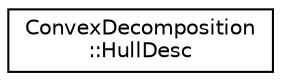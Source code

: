 digraph "Graphical Class Hierarchy"
{
  edge [fontname="Helvetica",fontsize="10",labelfontname="Helvetica",labelfontsize="10"];
  node [fontname="Helvetica",fontsize="10",shape=record];
  rankdir="LR";
  Node1 [label="ConvexDecomposition\l::HullDesc",height=0.2,width=0.4,color="black", fillcolor="white", style="filled",URL="$class_convex_decomposition_1_1_hull_desc.html"];
}
